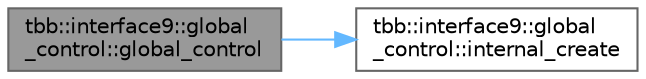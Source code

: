 digraph "tbb::interface9::global_control::global_control"
{
 // LATEX_PDF_SIZE
  bgcolor="transparent";
  edge [fontname=Helvetica,fontsize=10,labelfontname=Helvetica,labelfontsize=10];
  node [fontname=Helvetica,fontsize=10,shape=box,height=0.2,width=0.4];
  rankdir="LR";
  Node1 [id="Node000001",label="tbb::interface9::global\l_control::global_control",height=0.2,width=0.4,color="gray40", fillcolor="grey60", style="filled", fontcolor="black",tooltip=" "];
  Node1 -> Node2 [id="edge1_Node000001_Node000002",color="steelblue1",style="solid",tooltip=" "];
  Node2 [id="Node000002",label="tbb::interface9::global\l_control::internal_create",height=0.2,width=0.4,color="grey40", fillcolor="white", style="filled",URL="$classtbb_1_1interface9_1_1global__control.html#ab31538f62ffb55034d5d558cbefa59d0",tooltip=" "];
}
